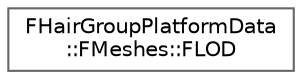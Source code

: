 digraph "Graphical Class Hierarchy"
{
 // INTERACTIVE_SVG=YES
 // LATEX_PDF_SIZE
  bgcolor="transparent";
  edge [fontname=Helvetica,fontsize=10,labelfontname=Helvetica,labelfontsize=10];
  node [fontname=Helvetica,fontsize=10,shape=box,height=0.2,width=0.4];
  rankdir="LR";
  Node0 [id="Node000000",label="FHairGroupPlatformData\l::FMeshes::FLOD",height=0.2,width=0.4,color="grey40", fillcolor="white", style="filled",URL="$dc/db9/structFHairGroupPlatformData_1_1FMeshes_1_1FLOD.html",tooltip=" "];
}
